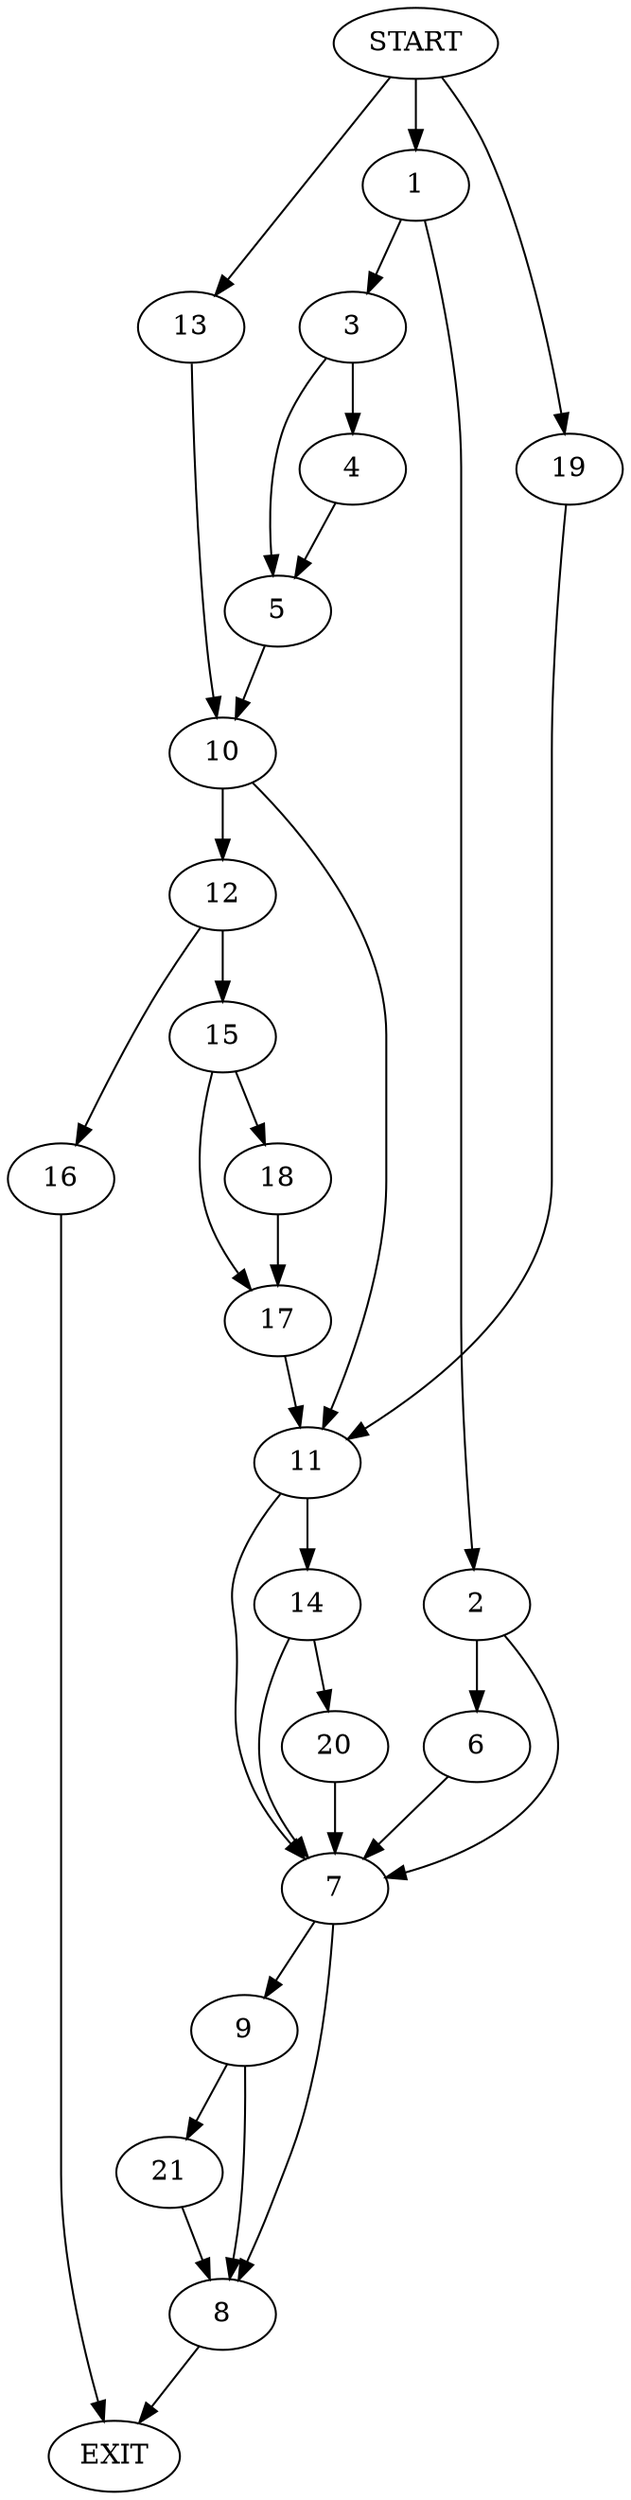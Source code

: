digraph {
0 [label="START"]
22 [label="EXIT"]
0 -> 1
1 -> 2
1 -> 3
3 -> 4
3 -> 5
2 -> 6
2 -> 7
7 -> 8
7 -> 9
6 -> 7
4 -> 5
5 -> 10
10 -> 11
10 -> 12
0 -> 13
13 -> 10
11 -> 14
11 -> 7
12 -> 15
12 -> 16
15 -> 17
15 -> 18
16 -> 22
18 -> 17
17 -> 11
0 -> 19
19 -> 11
14 -> 20
14 -> 7
20 -> 7
9 -> 8
9 -> 21
8 -> 22
21 -> 8
}
